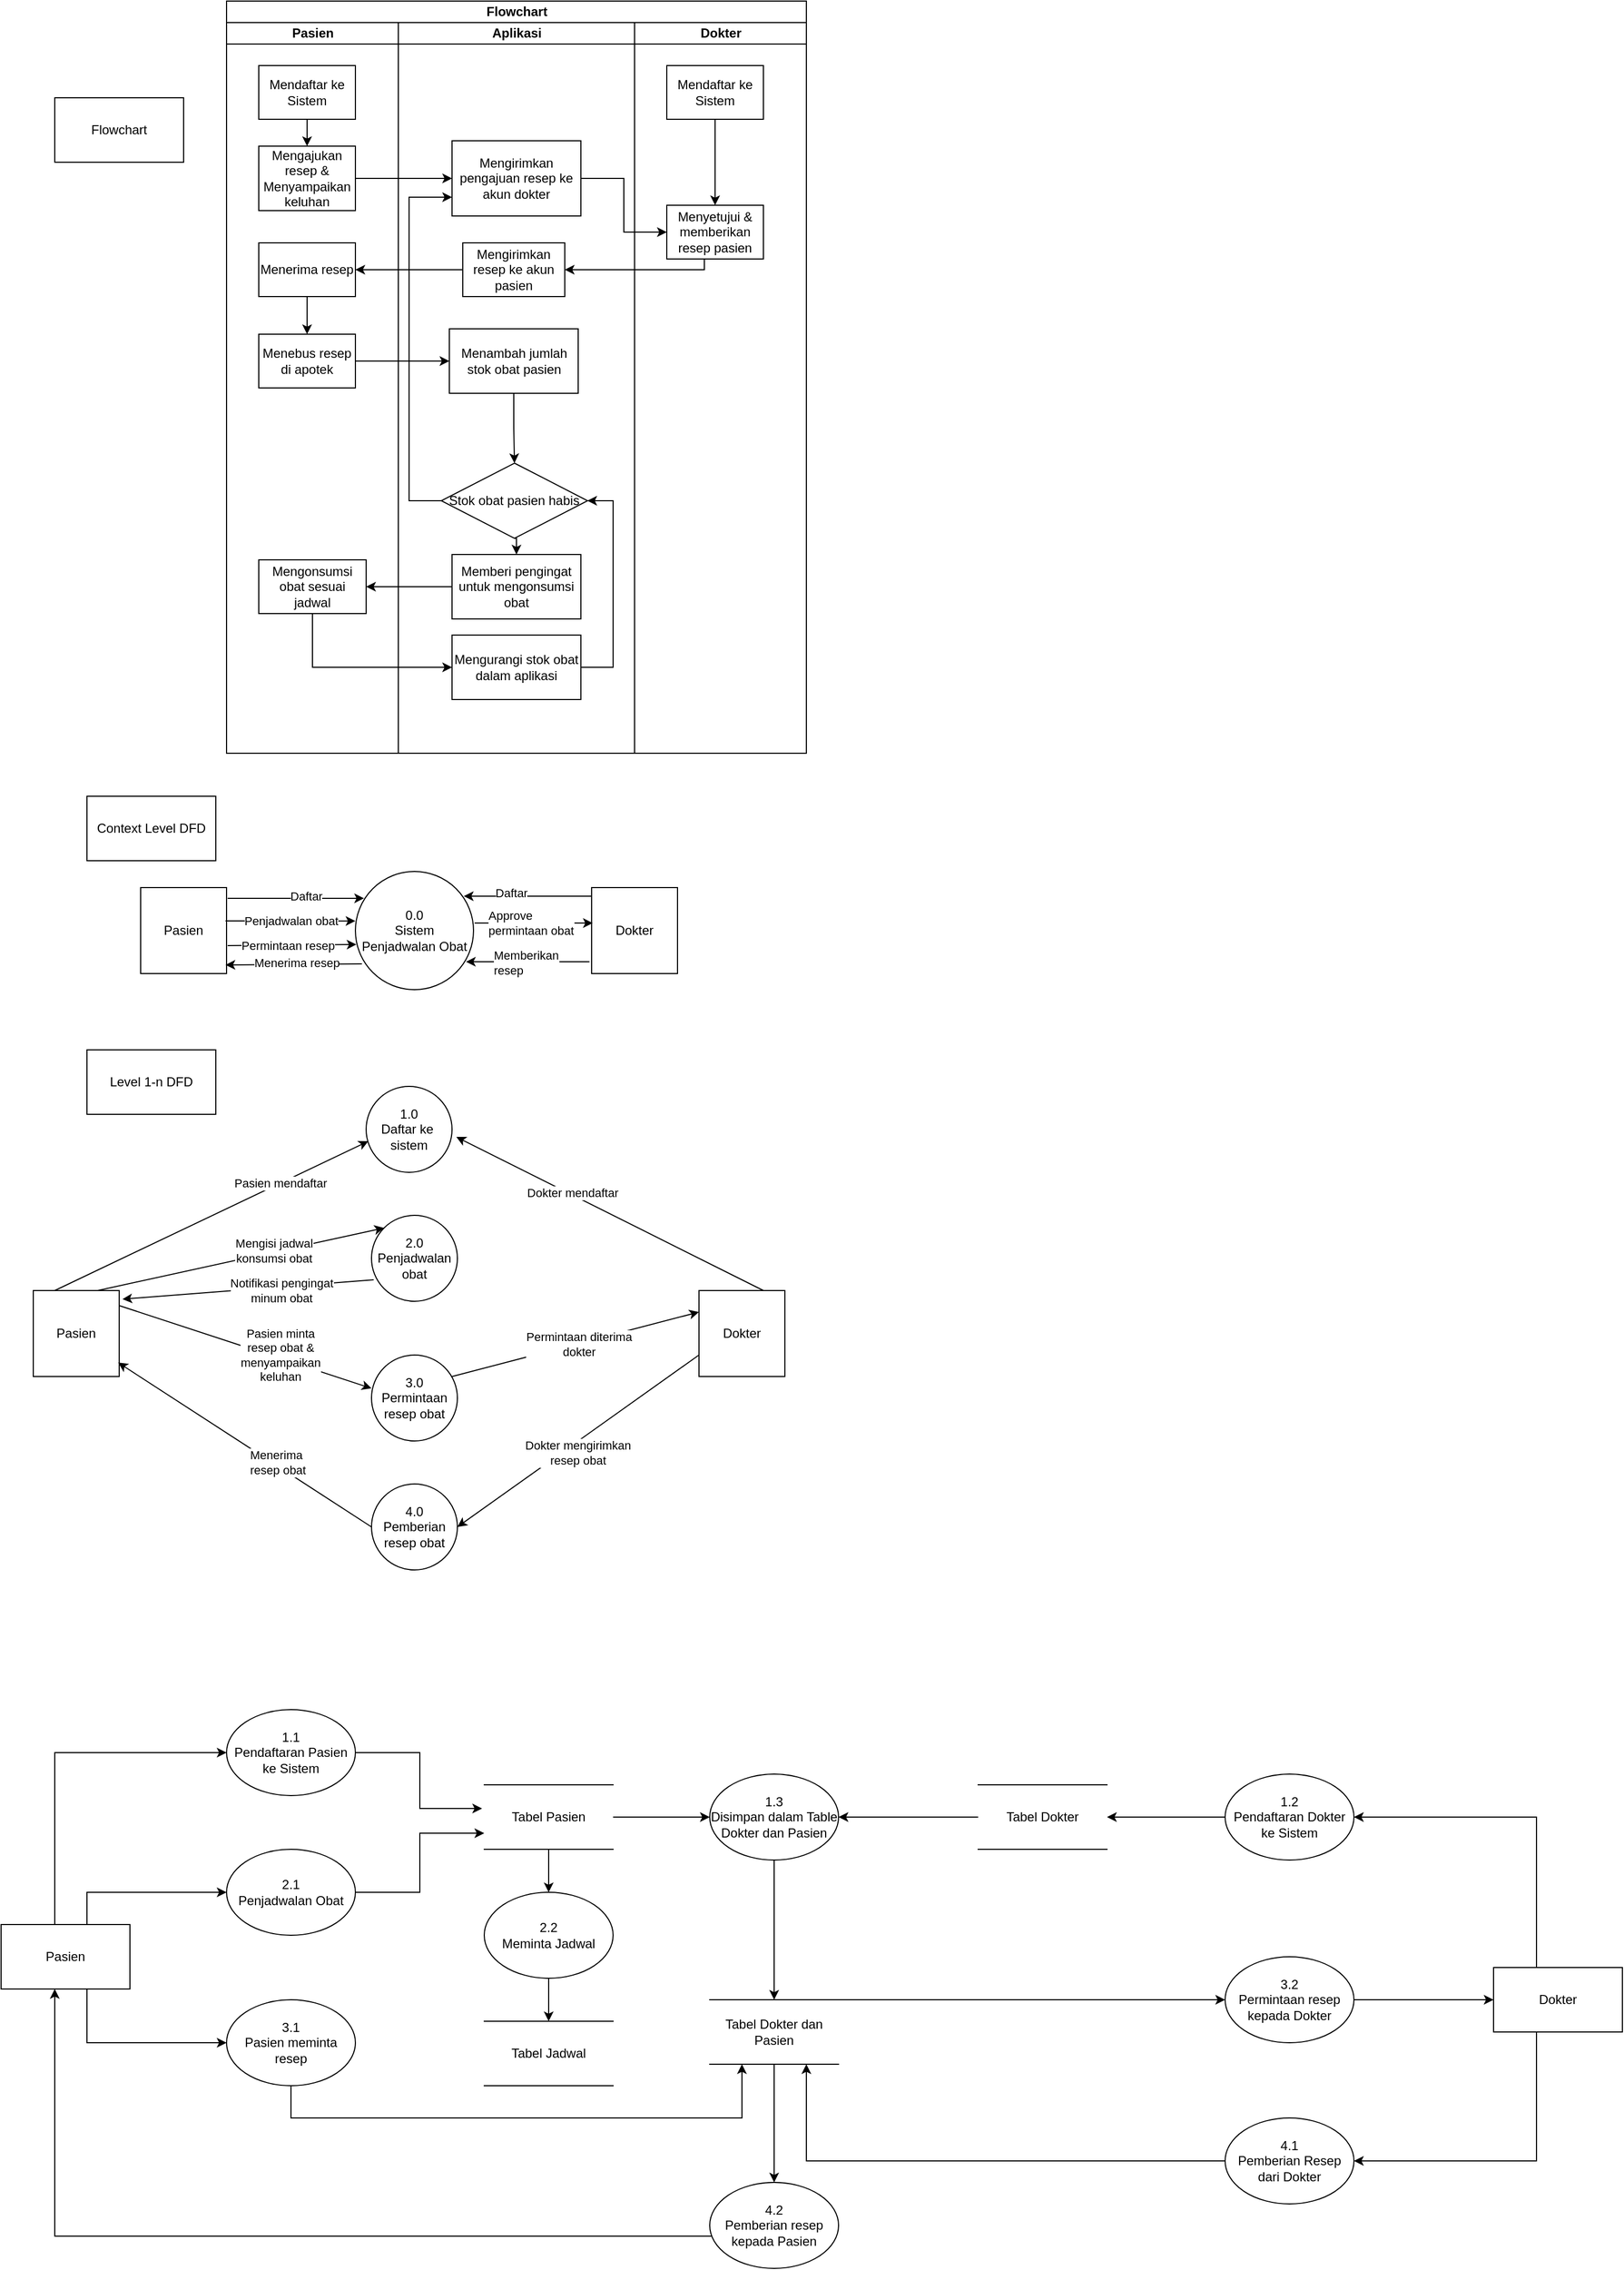 <mxfile version="13.7.9" type="github" pages="2">
  <diagram id="ip2z6bq11kLtcTajnfLq" name="Flowchart">
    <mxGraphModel dx="655" dy="2655" grid="1" gridSize="10" guides="1" tooltips="1" connect="1" arrows="1" fold="1" page="1" pageScale="1" pageWidth="850" pageHeight="1100" math="0" shadow="0">
      <root>
        <mxCell id="0" />
        <mxCell id="1" parent="0" />
        <mxCell id="MhN1jfQ0MsG5-jLUTwTR-1" value="Context Level DFD" style="rounded=0;whiteSpace=wrap;html=1;" parent="1" vertex="1">
          <mxGeometry x="180" y="-1340" width="120" height="60" as="geometry" />
        </mxCell>
        <mxCell id="w2_nGmZ7DHib1YOEaboY-1" value="0.0&lt;br&gt;Sistem Penjadwalan Obat" style="ellipse;whiteSpace=wrap;html=1;aspect=fixed;" parent="1" vertex="1">
          <mxGeometry x="430" y="-1270" width="110" height="110" as="geometry" />
        </mxCell>
        <mxCell id="w2_nGmZ7DHib1YOEaboY-2" value="Pasien" style="whiteSpace=wrap;html=1;aspect=fixed;" parent="1" vertex="1">
          <mxGeometry x="230" y="-1255" width="80" height="80" as="geometry" />
        </mxCell>
        <mxCell id="w2_nGmZ7DHib1YOEaboY-3" value="Dokter" style="whiteSpace=wrap;html=1;aspect=fixed;" parent="1" vertex="1">
          <mxGeometry x="650" y="-1255" width="80" height="80" as="geometry" />
        </mxCell>
        <mxCell id="w2_nGmZ7DHib1YOEaboY-4" value="" style="endArrow=classic;html=1;exitX=1.013;exitY=0.125;exitDx=0;exitDy=0;exitPerimeter=0;entryX=0.073;entryY=0.227;entryDx=0;entryDy=0;entryPerimeter=0;" parent="1" source="w2_nGmZ7DHib1YOEaboY-2" target="w2_nGmZ7DHib1YOEaboY-1" edge="1">
          <mxGeometry width="50" height="50" relative="1" as="geometry">
            <mxPoint x="450" y="-1110" as="sourcePoint" />
            <mxPoint x="500" y="-1160" as="targetPoint" />
          </mxGeometry>
        </mxCell>
        <mxCell id="w2_nGmZ7DHib1YOEaboY-5" value="Daftar" style="edgeLabel;html=1;align=center;verticalAlign=middle;resizable=0;points=[];" parent="w2_nGmZ7DHib1YOEaboY-4" vertex="1" connectable="0">
          <mxGeometry x="0.138" y="2" relative="1" as="geometry">
            <mxPoint as="offset" />
          </mxGeometry>
        </mxCell>
        <mxCell id="w2_nGmZ7DHib1YOEaboY-6" value="" style="endArrow=classic;html=1;exitX=0;exitY=0.1;exitDx=0;exitDy=0;entryX=0.918;entryY=0.209;entryDx=0;entryDy=0;exitPerimeter=0;entryPerimeter=0;" parent="1" source="w2_nGmZ7DHib1YOEaboY-3" target="w2_nGmZ7DHib1YOEaboY-1" edge="1">
          <mxGeometry width="50" height="50" relative="1" as="geometry">
            <mxPoint x="450" y="-1110" as="sourcePoint" />
            <mxPoint x="500" y="-1160" as="targetPoint" />
          </mxGeometry>
        </mxCell>
        <mxCell id="w2_nGmZ7DHib1YOEaboY-19" value="Daftar" style="edgeLabel;html=1;align=center;verticalAlign=middle;resizable=0;points=[];" parent="w2_nGmZ7DHib1YOEaboY-6" vertex="1" connectable="0">
          <mxGeometry x="0.268" y="-3" relative="1" as="geometry">
            <mxPoint as="offset" />
          </mxGeometry>
        </mxCell>
        <mxCell id="w2_nGmZ7DHib1YOEaboY-8" value="Penjadwalan obat" style="endArrow=classic;html=1;exitX=0.988;exitY=0.388;exitDx=0;exitDy=0;exitPerimeter=0;entryX=0;entryY=0.419;entryDx=0;entryDy=0;entryPerimeter=0;" parent="1" source="w2_nGmZ7DHib1YOEaboY-2" target="w2_nGmZ7DHib1YOEaboY-1" edge="1">
          <mxGeometry width="50" height="50" relative="1" as="geometry">
            <mxPoint x="450" y="-1110" as="sourcePoint" />
            <mxPoint x="500" y="-1160" as="targetPoint" />
          </mxGeometry>
        </mxCell>
        <mxCell id="w2_nGmZ7DHib1YOEaboY-10" value="" style="endArrow=classic;html=1;exitX=1.013;exitY=0.675;exitDx=0;exitDy=0;exitPerimeter=0;entryX=0.009;entryY=0.618;entryDx=0;entryDy=0;entryPerimeter=0;" parent="1" source="w2_nGmZ7DHib1YOEaboY-2" target="w2_nGmZ7DHib1YOEaboY-1" edge="1">
          <mxGeometry width="50" height="50" relative="1" as="geometry">
            <mxPoint x="450" y="-1120" as="sourcePoint" />
            <mxPoint x="500" y="-1170" as="targetPoint" />
          </mxGeometry>
        </mxCell>
        <mxCell id="w2_nGmZ7DHib1YOEaboY-16" value="Permintaan resep" style="edgeLabel;html=1;align=left;verticalAlign=middle;resizable=0;points=[];" parent="w2_nGmZ7DHib1YOEaboY-10" vertex="1" connectable="0">
          <mxGeometry x="-0.817" relative="1" as="geometry">
            <mxPoint as="offset" />
          </mxGeometry>
        </mxCell>
        <mxCell id="w2_nGmZ7DHib1YOEaboY-17" value="" style="endArrow=classic;html=1;exitX=0.055;exitY=0.782;exitDx=0;exitDy=0;exitPerimeter=0;entryX=0.988;entryY=0.9;entryDx=0;entryDy=0;entryPerimeter=0;" parent="1" source="w2_nGmZ7DHib1YOEaboY-1" target="w2_nGmZ7DHib1YOEaboY-2" edge="1">
          <mxGeometry width="50" height="50" relative="1" as="geometry">
            <mxPoint x="450" y="-1120" as="sourcePoint" />
            <mxPoint x="500" y="-1170" as="targetPoint" />
          </mxGeometry>
        </mxCell>
        <mxCell id="w2_nGmZ7DHib1YOEaboY-18" value="Menerima resep" style="edgeLabel;html=1;align=left;verticalAlign=middle;resizable=0;points=[];" parent="w2_nGmZ7DHib1YOEaboY-17" vertex="1" connectable="0">
          <mxGeometry x="0.607" y="-2" relative="1" as="geometry">
            <mxPoint as="offset" />
          </mxGeometry>
        </mxCell>
        <mxCell id="w2_nGmZ7DHib1YOEaboY-20" value="" style="endArrow=classic;html=1;entryX=0.013;entryY=0.413;entryDx=0;entryDy=0;entryPerimeter=0;" parent="1" target="w2_nGmZ7DHib1YOEaboY-3" edge="1">
          <mxGeometry width="50" height="50" relative="1" as="geometry">
            <mxPoint x="541" y="-1222" as="sourcePoint" />
            <mxPoint x="500" y="-1170" as="targetPoint" />
          </mxGeometry>
        </mxCell>
        <mxCell id="w2_nGmZ7DHib1YOEaboY-22" value="Approve&lt;br&gt;permintaan obat" style="edgeLabel;html=1;align=left;verticalAlign=middle;resizable=0;points=[];" parent="w2_nGmZ7DHib1YOEaboY-20" vertex="1" connectable="0">
          <mxGeometry x="-0.796" relative="1" as="geometry">
            <mxPoint as="offset" />
          </mxGeometry>
        </mxCell>
        <mxCell id="w2_nGmZ7DHib1YOEaboY-23" value="" style="endArrow=classic;html=1;exitX=-0.025;exitY=0.863;exitDx=0;exitDy=0;exitPerimeter=0;entryX=0.936;entryY=0.764;entryDx=0;entryDy=0;entryPerimeter=0;" parent="1" source="w2_nGmZ7DHib1YOEaboY-3" target="w2_nGmZ7DHib1YOEaboY-1" edge="1">
          <mxGeometry width="50" height="50" relative="1" as="geometry">
            <mxPoint x="450" y="-1120" as="sourcePoint" />
            <mxPoint x="500" y="-1170" as="targetPoint" />
          </mxGeometry>
        </mxCell>
        <mxCell id="w2_nGmZ7DHib1YOEaboY-25" value="Memberikan&lt;br&gt;resep" style="edgeLabel;html=1;align=left;verticalAlign=middle;resizable=0;points=[];" parent="w2_nGmZ7DHib1YOEaboY-23" vertex="1" connectable="0">
          <mxGeometry x="0.582" y="1" relative="1" as="geometry">
            <mxPoint as="offset" />
          </mxGeometry>
        </mxCell>
        <mxCell id="w2_nGmZ7DHib1YOEaboY-26" value="Level 1-n DFD" style="rounded=0;whiteSpace=wrap;html=1;" parent="1" vertex="1">
          <mxGeometry x="180" y="-1104" width="120" height="60" as="geometry" />
        </mxCell>
        <mxCell id="w2_nGmZ7DHib1YOEaboY-27" value="Pasien" style="whiteSpace=wrap;html=1;aspect=fixed;" parent="1" vertex="1">
          <mxGeometry x="130" y="-880" width="80" height="80" as="geometry" />
        </mxCell>
        <mxCell id="w2_nGmZ7DHib1YOEaboY-28" value="3.0&lt;br&gt;Permintaan&lt;br&gt;resep obat" style="ellipse;whiteSpace=wrap;html=1;aspect=fixed;align=center;" parent="1" vertex="1">
          <mxGeometry x="445" y="-820" width="80" height="80" as="geometry" />
        </mxCell>
        <mxCell id="w2_nGmZ7DHib1YOEaboY-29" value="Dokter" style="whiteSpace=wrap;html=1;aspect=fixed;" parent="1" vertex="1">
          <mxGeometry x="750" y="-880" width="80" height="80" as="geometry" />
        </mxCell>
        <mxCell id="w2_nGmZ7DHib1YOEaboY-30" value="" style="endArrow=classic;html=1;exitX=1;exitY=0.175;exitDx=0;exitDy=0;exitPerimeter=0;entryX=0;entryY=0.388;entryDx=0;entryDy=0;entryPerimeter=0;" parent="1" source="w2_nGmZ7DHib1YOEaboY-27" target="w2_nGmZ7DHib1YOEaboY-28" edge="1">
          <mxGeometry width="50" height="50" relative="1" as="geometry">
            <mxPoint x="450" y="-895" as="sourcePoint" />
            <mxPoint x="500" y="-945" as="targetPoint" />
          </mxGeometry>
        </mxCell>
        <mxCell id="w2_nGmZ7DHib1YOEaboY-31" value="Pasien minta&lt;br&gt;resep obat &amp;amp;&lt;br&gt;menyampaikan&lt;br&gt;keluhan" style="edgeLabel;html=1;align=center;verticalAlign=middle;resizable=0;points=[];" parent="w2_nGmZ7DHib1YOEaboY-30" vertex="1" connectable="0">
          <mxGeometry x="-0.689" y="-1" relative="1" as="geometry">
            <mxPoint x="113.89" y="33.11" as="offset" />
          </mxGeometry>
        </mxCell>
        <mxCell id="w2_nGmZ7DHib1YOEaboY-32" value="" style="endArrow=classic;html=1;exitX=0.938;exitY=0.25;exitDx=0;exitDy=0;exitPerimeter=0;entryX=0;entryY=0.25;entryDx=0;entryDy=0;" parent="1" source="w2_nGmZ7DHib1YOEaboY-28" target="w2_nGmZ7DHib1YOEaboY-29" edge="1">
          <mxGeometry width="50" height="50" relative="1" as="geometry">
            <mxPoint x="450" y="-875" as="sourcePoint" />
            <mxPoint x="500" y="-925" as="targetPoint" />
          </mxGeometry>
        </mxCell>
        <mxCell id="w2_nGmZ7DHib1YOEaboY-33" value="Permintaan diterima&lt;br&gt;dokter" style="edgeLabel;html=1;align=center;verticalAlign=middle;resizable=0;points=[];" parent="w2_nGmZ7DHib1YOEaboY-32" vertex="1" connectable="0">
          <mxGeometry x="-0.527" y="2" relative="1" as="geometry">
            <mxPoint x="63.94" y="-13.97" as="offset" />
          </mxGeometry>
        </mxCell>
        <mxCell id="w2_nGmZ7DHib1YOEaboY-34" value="4.0&lt;br&gt;Pemberian&lt;br&gt;resep obat" style="ellipse;whiteSpace=wrap;html=1;aspect=fixed;align=center;" parent="1" vertex="1">
          <mxGeometry x="445" y="-700" width="80" height="80" as="geometry" />
        </mxCell>
        <mxCell id="w2_nGmZ7DHib1YOEaboY-35" value="" style="endArrow=classic;html=1;exitX=0;exitY=0.75;exitDx=0;exitDy=0;entryX=1;entryY=0.5;entryDx=0;entryDy=0;" parent="1" source="w2_nGmZ7DHib1YOEaboY-29" target="w2_nGmZ7DHib1YOEaboY-34" edge="1">
          <mxGeometry width="50" height="50" relative="1" as="geometry">
            <mxPoint x="450" y="-775" as="sourcePoint" />
            <mxPoint x="500" y="-825" as="targetPoint" />
          </mxGeometry>
        </mxCell>
        <mxCell id="w2_nGmZ7DHib1YOEaboY-36" value="Dokter mengirimkan&lt;br&gt;resep obat" style="edgeLabel;html=1;align=center;verticalAlign=middle;resizable=0;points=[];" parent="w2_nGmZ7DHib1YOEaboY-35" vertex="1" connectable="0">
          <mxGeometry x="0.487" y="2" relative="1" as="geometry">
            <mxPoint x="53.41" y="-30.43" as="offset" />
          </mxGeometry>
        </mxCell>
        <mxCell id="w2_nGmZ7DHib1YOEaboY-37" value="" style="endArrow=classic;html=1;exitX=0;exitY=0.5;exitDx=0;exitDy=0;entryX=0.988;entryY=0.838;entryDx=0;entryDy=0;entryPerimeter=0;" parent="1" source="w2_nGmZ7DHib1YOEaboY-34" target="w2_nGmZ7DHib1YOEaboY-27" edge="1">
          <mxGeometry width="50" height="50" relative="1" as="geometry">
            <mxPoint x="450" y="-775" as="sourcePoint" />
            <mxPoint x="500" y="-825" as="targetPoint" />
          </mxGeometry>
        </mxCell>
        <mxCell id="w2_nGmZ7DHib1YOEaboY-38" value="Menerima&amp;nbsp;&lt;br&gt;resep obat" style="edgeLabel;html=1;align=left;verticalAlign=middle;resizable=0;points=[];" parent="w2_nGmZ7DHib1YOEaboY-37" vertex="1" connectable="0">
          <mxGeometry x="0.533" y="1" relative="1" as="geometry">
            <mxPoint x="66.65" y="56.56" as="offset" />
          </mxGeometry>
        </mxCell>
        <mxCell id="w2_nGmZ7DHib1YOEaboY-39" value="1.0&lt;br&gt;Daftar ke&amp;nbsp;&lt;br&gt;sistem" style="ellipse;whiteSpace=wrap;html=1;aspect=fixed;align=center;" parent="1" vertex="1">
          <mxGeometry x="440" y="-1070" width="80" height="80" as="geometry" />
        </mxCell>
        <mxCell id="w2_nGmZ7DHib1YOEaboY-40" value="" style="endArrow=classic;html=1;exitX=0.25;exitY=0;exitDx=0;exitDy=0;entryX=0.025;entryY=0.638;entryDx=0;entryDy=0;entryPerimeter=0;" parent="1" source="w2_nGmZ7DHib1YOEaboY-27" target="w2_nGmZ7DHib1YOEaboY-39" edge="1">
          <mxGeometry width="50" height="50" relative="1" as="geometry">
            <mxPoint x="450" y="-810" as="sourcePoint" />
            <mxPoint x="500" y="-860" as="targetPoint" />
          </mxGeometry>
        </mxCell>
        <mxCell id="w2_nGmZ7DHib1YOEaboY-42" value="Pasien mendaftar" style="edgeLabel;html=1;align=center;verticalAlign=middle;resizable=0;points=[];" parent="w2_nGmZ7DHib1YOEaboY-40" vertex="1" connectable="0">
          <mxGeometry x="0.23" y="2" relative="1" as="geometry">
            <mxPoint x="31.02" y="-12.61" as="offset" />
          </mxGeometry>
        </mxCell>
        <mxCell id="w2_nGmZ7DHib1YOEaboY-41" value="" style="endArrow=classic;html=1;exitX=0.75;exitY=0;exitDx=0;exitDy=0;entryX=1.05;entryY=0.588;entryDx=0;entryDy=0;entryPerimeter=0;" parent="1" source="w2_nGmZ7DHib1YOEaboY-29" target="w2_nGmZ7DHib1YOEaboY-39" edge="1">
          <mxGeometry width="50" height="50" relative="1" as="geometry">
            <mxPoint x="450" y="-820" as="sourcePoint" />
            <mxPoint x="500" y="-870" as="targetPoint" />
          </mxGeometry>
        </mxCell>
        <mxCell id="w2_nGmZ7DHib1YOEaboY-43" value="Dokter mendaftar" style="edgeLabel;html=1;align=center;verticalAlign=middle;resizable=0;points=[];" parent="w2_nGmZ7DHib1YOEaboY-41" vertex="1" connectable="0">
          <mxGeometry x="0.254" y="-2" relative="1" as="geometry">
            <mxPoint as="offset" />
          </mxGeometry>
        </mxCell>
        <mxCell id="w2_nGmZ7DHib1YOEaboY-44" value="2.0&lt;br&gt;Penjadwalan&lt;br&gt;obat" style="ellipse;whiteSpace=wrap;html=1;aspect=fixed;align=center;" parent="1" vertex="1">
          <mxGeometry x="445" y="-950" width="80" height="80" as="geometry" />
        </mxCell>
        <mxCell id="w2_nGmZ7DHib1YOEaboY-45" value="" style="endArrow=classic;html=1;exitX=0.75;exitY=0;exitDx=0;exitDy=0;entryX=0;entryY=0;entryDx=0;entryDy=0;" parent="1" source="w2_nGmZ7DHib1YOEaboY-27" target="w2_nGmZ7DHib1YOEaboY-44" edge="1">
          <mxGeometry width="50" height="50" relative="1" as="geometry">
            <mxPoint x="450" y="-820" as="sourcePoint" />
            <mxPoint x="500" y="-870" as="targetPoint" />
          </mxGeometry>
        </mxCell>
        <mxCell id="w2_nGmZ7DHib1YOEaboY-48" value="Mengisi jadwal&lt;br&gt;konsumsi obat" style="edgeLabel;html=1;align=center;verticalAlign=middle;resizable=0;points=[];" parent="w2_nGmZ7DHib1YOEaboY-45" vertex="1" connectable="0">
          <mxGeometry x="0.232" y="1" relative="1" as="geometry">
            <mxPoint as="offset" />
          </mxGeometry>
        </mxCell>
        <mxCell id="w2_nGmZ7DHib1YOEaboY-47" value="" style="endArrow=classic;html=1;exitX=0.025;exitY=0.75;exitDx=0;exitDy=0;exitPerimeter=0;entryX=1.038;entryY=0.1;entryDx=0;entryDy=0;entryPerimeter=0;" parent="1" source="w2_nGmZ7DHib1YOEaboY-44" target="w2_nGmZ7DHib1YOEaboY-27" edge="1">
          <mxGeometry width="50" height="50" relative="1" as="geometry">
            <mxPoint x="450" y="-830" as="sourcePoint" />
            <mxPoint x="500" y="-880" as="targetPoint" />
          </mxGeometry>
        </mxCell>
        <mxCell id="w2_nGmZ7DHib1YOEaboY-49" value="Notifikasi pengingat&lt;br&gt;minum obat" style="edgeLabel;html=1;align=center;verticalAlign=middle;resizable=0;points=[];" parent="w2_nGmZ7DHib1YOEaboY-47" vertex="1" connectable="0">
          <mxGeometry x="0.155" y="1" relative="1" as="geometry">
            <mxPoint x="48.36" y="-1.42" as="offset" />
          </mxGeometry>
        </mxCell>
        <mxCell id="7QNK8vU50Cwunx8KSijA-1" value="Flowchart" style="rounded=0;whiteSpace=wrap;html=1;" parent="1" vertex="1">
          <mxGeometry x="150" y="-1990" width="120" height="60" as="geometry" />
        </mxCell>
        <mxCell id="NxU2S_tcDS1lnE2Wx7le-25" value="" style="edgeStyle=orthogonalEdgeStyle;rounded=0;orthogonalLoop=1;jettySize=auto;html=1;" parent="1" source="NxU2S_tcDS1lnE2Wx7le-23" target="NxU2S_tcDS1lnE2Wx7le-24" edge="1">
          <mxGeometry relative="1" as="geometry">
            <Array as="points">
              <mxPoint x="150" y="-450" />
            </Array>
          </mxGeometry>
        </mxCell>
        <mxCell id="NxU2S_tcDS1lnE2Wx7le-31" value="" style="edgeStyle=orthogonalEdgeStyle;rounded=0;orthogonalLoop=1;jettySize=auto;html=1;" parent="1" source="NxU2S_tcDS1lnE2Wx7le-23" target="NxU2S_tcDS1lnE2Wx7le-30" edge="1">
          <mxGeometry relative="1" as="geometry">
            <Array as="points">
              <mxPoint x="180" y="-320" />
            </Array>
          </mxGeometry>
        </mxCell>
        <mxCell id="NxU2S_tcDS1lnE2Wx7le-58" value="" style="edgeStyle=orthogonalEdgeStyle;rounded=0;orthogonalLoop=1;jettySize=auto;html=1;" parent="1" source="NxU2S_tcDS1lnE2Wx7le-23" target="NxU2S_tcDS1lnE2Wx7le-57" edge="1">
          <mxGeometry relative="1" as="geometry">
            <Array as="points">
              <mxPoint x="180" y="-180" />
            </Array>
          </mxGeometry>
        </mxCell>
        <mxCell id="NxU2S_tcDS1lnE2Wx7le-23" value="Pasien" style="whiteSpace=wrap;html=1;" parent="1" vertex="1">
          <mxGeometry x="100" y="-290" width="120" height="60" as="geometry" />
        </mxCell>
        <mxCell id="NxU2S_tcDS1lnE2Wx7le-29" value="" style="edgeStyle=orthogonalEdgeStyle;rounded=0;orthogonalLoop=1;jettySize=auto;html=1;entryX=-0.017;entryY=0.367;entryDx=0;entryDy=0;entryPerimeter=0;" parent="1" source="NxU2S_tcDS1lnE2Wx7le-24" target="NxU2S_tcDS1lnE2Wx7le-28" edge="1">
          <mxGeometry relative="1" as="geometry">
            <mxPoint x="490" y="-390" as="targetPoint" />
          </mxGeometry>
        </mxCell>
        <mxCell id="NxU2S_tcDS1lnE2Wx7le-24" value="1.1&lt;br&gt;Pendaftaran Pasien ke Sistem" style="ellipse;whiteSpace=wrap;html=1;" parent="1" vertex="1">
          <mxGeometry x="310" y="-490" width="120" height="80" as="geometry" />
        </mxCell>
        <mxCell id="NxU2S_tcDS1lnE2Wx7le-35" value="" style="edgeStyle=orthogonalEdgeStyle;rounded=0;orthogonalLoop=1;jettySize=auto;html=1;" parent="1" source="NxU2S_tcDS1lnE2Wx7le-28" target="NxU2S_tcDS1lnE2Wx7le-34" edge="1">
          <mxGeometry relative="1" as="geometry">
            <Array as="points">
              <mxPoint x="610" y="-340" />
              <mxPoint x="610" y="-340" />
            </Array>
          </mxGeometry>
        </mxCell>
        <mxCell id="NxU2S_tcDS1lnE2Wx7le-73" value="" style="edgeStyle=orthogonalEdgeStyle;rounded=0;orthogonalLoop=1;jettySize=auto;html=1;" parent="1" source="NxU2S_tcDS1lnE2Wx7le-28" target="NxU2S_tcDS1lnE2Wx7le-72" edge="1">
          <mxGeometry relative="1" as="geometry" />
        </mxCell>
        <mxCell id="NxU2S_tcDS1lnE2Wx7le-28" value="Tabel Pasien" style="shape=partialRectangle;whiteSpace=wrap;html=1;left=0;right=0;fillColor=none;" parent="1" vertex="1">
          <mxGeometry x="550" y="-420" width="120" height="60" as="geometry" />
        </mxCell>
        <mxCell id="NxU2S_tcDS1lnE2Wx7le-33" value="" style="edgeStyle=orthogonalEdgeStyle;rounded=0;orthogonalLoop=1;jettySize=auto;html=1;entryX=0;entryY=0.75;entryDx=0;entryDy=0;" parent="1" source="NxU2S_tcDS1lnE2Wx7le-30" target="NxU2S_tcDS1lnE2Wx7le-28" edge="1">
          <mxGeometry relative="1" as="geometry">
            <mxPoint x="540" y="-320" as="targetPoint" />
          </mxGeometry>
        </mxCell>
        <mxCell id="NxU2S_tcDS1lnE2Wx7le-30" value="2.1&lt;br&gt;Penjadwalan Obat" style="ellipse;whiteSpace=wrap;html=1;" parent="1" vertex="1">
          <mxGeometry x="310" y="-360" width="120" height="80" as="geometry" />
        </mxCell>
        <mxCell id="NxU2S_tcDS1lnE2Wx7le-37" value="" style="edgeStyle=orthogonalEdgeStyle;rounded=0;orthogonalLoop=1;jettySize=auto;html=1;" parent="1" source="NxU2S_tcDS1lnE2Wx7le-34" target="NxU2S_tcDS1lnE2Wx7le-36" edge="1">
          <mxGeometry relative="1" as="geometry" />
        </mxCell>
        <mxCell id="NxU2S_tcDS1lnE2Wx7le-34" value="2.2&lt;br&gt;Meminta Jadwal" style="ellipse;whiteSpace=wrap;html=1;fillColor=none;" parent="1" vertex="1">
          <mxGeometry x="550" y="-320" width="120" height="80" as="geometry" />
        </mxCell>
        <mxCell id="NxU2S_tcDS1lnE2Wx7le-36" value="Tabel Jadwal" style="shape=partialRectangle;whiteSpace=wrap;html=1;left=0;right=0;fillColor=none;" parent="1" vertex="1">
          <mxGeometry x="550" y="-200" width="120" height="60" as="geometry" />
        </mxCell>
        <mxCell id="NxU2S_tcDS1lnE2Wx7le-41" value="" style="edgeStyle=orthogonalEdgeStyle;rounded=0;orthogonalLoop=1;jettySize=auto;html=1;" parent="1" source="NxU2S_tcDS1lnE2Wx7le-38" edge="1">
          <mxGeometry relative="1" as="geometry">
            <mxPoint x="150" y="-230" as="targetPoint" />
            <Array as="points">
              <mxPoint x="150" />
              <mxPoint x="150" y="-230" />
            </Array>
          </mxGeometry>
        </mxCell>
        <mxCell id="NxU2S_tcDS1lnE2Wx7le-38" value="4.2&lt;br&gt;Pemberian resep kepada Pasien" style="ellipse;whiteSpace=wrap;html=1;" parent="1" vertex="1">
          <mxGeometry x="760" y="-50" width="120" height="80" as="geometry" />
        </mxCell>
        <mxCell id="NxU2S_tcDS1lnE2Wx7le-47" value="" style="edgeStyle=orthogonalEdgeStyle;rounded=0;orthogonalLoop=1;jettySize=auto;html=1;" parent="1" source="NxU2S_tcDS1lnE2Wx7le-44" target="NxU2S_tcDS1lnE2Wx7le-46" edge="1">
          <mxGeometry relative="1" as="geometry">
            <Array as="points">
              <mxPoint x="1530" y="-390" />
            </Array>
          </mxGeometry>
        </mxCell>
        <mxCell id="NxU2S_tcDS1lnE2Wx7le-68" value="" style="edgeStyle=orthogonalEdgeStyle;rounded=0;orthogonalLoop=1;jettySize=auto;html=1;" parent="1" source="NxU2S_tcDS1lnE2Wx7le-44" target="NxU2S_tcDS1lnE2Wx7le-67" edge="1">
          <mxGeometry relative="1" as="geometry">
            <Array as="points">
              <mxPoint x="1530" y="-70" />
            </Array>
          </mxGeometry>
        </mxCell>
        <mxCell id="NxU2S_tcDS1lnE2Wx7le-44" value="Dokter" style="whiteSpace=wrap;html=1;fillColor=none;" parent="1" vertex="1">
          <mxGeometry x="1490" y="-250" width="120" height="60" as="geometry" />
        </mxCell>
        <mxCell id="NxU2S_tcDS1lnE2Wx7le-49" value="" style="edgeStyle=orthogonalEdgeStyle;rounded=0;orthogonalLoop=1;jettySize=auto;html=1;entryX=1;entryY=0.5;entryDx=0;entryDy=0;" parent="1" source="NxU2S_tcDS1lnE2Wx7le-46" target="NxU2S_tcDS1lnE2Wx7le-53" edge="1">
          <mxGeometry relative="1" as="geometry">
            <Array as="points">
              <mxPoint x="1240" y="-390" />
            </Array>
          </mxGeometry>
        </mxCell>
        <mxCell id="NxU2S_tcDS1lnE2Wx7le-46" value="1.2&lt;br&gt;Pendaftaran Dokter ke Sistem" style="ellipse;whiteSpace=wrap;html=1;fillColor=none;" parent="1" vertex="1">
          <mxGeometry x="1240" y="-430" width="120" height="80" as="geometry" />
        </mxCell>
        <mxCell id="NxU2S_tcDS1lnE2Wx7le-83" value="" style="edgeStyle=orthogonalEdgeStyle;rounded=0;orthogonalLoop=1;jettySize=auto;html=1;entryX=0.5;entryY=0;entryDx=0;entryDy=0;" parent="1" source="NxU2S_tcDS1lnE2Wx7le-48" target="NxU2S_tcDS1lnE2Wx7le-38" edge="1">
          <mxGeometry relative="1" as="geometry">
            <mxPoint x="820" y="-100" as="targetPoint" />
          </mxGeometry>
        </mxCell>
        <mxCell id="NxU2S_tcDS1lnE2Wx7le-85" value="" style="edgeStyle=orthogonalEdgeStyle;rounded=0;orthogonalLoop=1;jettySize=auto;html=1;" parent="1" source="NxU2S_tcDS1lnE2Wx7le-48" target="NxU2S_tcDS1lnE2Wx7le-84" edge="1">
          <mxGeometry relative="1" as="geometry">
            <Array as="points">
              <mxPoint x="1220" y="-220" />
              <mxPoint x="1220" y="-220" />
            </Array>
          </mxGeometry>
        </mxCell>
        <mxCell id="NxU2S_tcDS1lnE2Wx7le-48" value="Tabel Dokter dan Pasien" style="shape=partialRectangle;whiteSpace=wrap;html=1;left=0;right=0;fillColor=none;" parent="1" vertex="1">
          <mxGeometry x="760" y="-220" width="120" height="60" as="geometry" />
        </mxCell>
        <mxCell id="NxU2S_tcDS1lnE2Wx7le-78" value="" style="edgeStyle=orthogonalEdgeStyle;rounded=0;orthogonalLoop=1;jettySize=auto;html=1;" parent="1" source="NxU2S_tcDS1lnE2Wx7le-53" target="NxU2S_tcDS1lnE2Wx7le-72" edge="1">
          <mxGeometry relative="1" as="geometry" />
        </mxCell>
        <mxCell id="NxU2S_tcDS1lnE2Wx7le-53" value="Tabel Dokter" style="shape=partialRectangle;whiteSpace=wrap;html=1;left=0;right=0;fillColor=none;" parent="1" vertex="1">
          <mxGeometry x="1010" y="-420" width="120" height="60" as="geometry" />
        </mxCell>
        <mxCell id="NxU2S_tcDS1lnE2Wx7le-81" value="" style="edgeStyle=orthogonalEdgeStyle;rounded=0;orthogonalLoop=1;jettySize=auto;html=1;" parent="1" source="NxU2S_tcDS1lnE2Wx7le-57" target="NxU2S_tcDS1lnE2Wx7le-48" edge="1">
          <mxGeometry relative="1" as="geometry">
            <Array as="points">
              <mxPoint x="370" y="-110" />
              <mxPoint x="790" y="-110" />
            </Array>
          </mxGeometry>
        </mxCell>
        <mxCell id="NxU2S_tcDS1lnE2Wx7le-57" value="3.1&lt;br&gt;Pasien meminta resep" style="ellipse;whiteSpace=wrap;html=1;" parent="1" vertex="1">
          <mxGeometry x="310" y="-220" width="120" height="80" as="geometry" />
        </mxCell>
        <mxCell id="NxU2S_tcDS1lnE2Wx7le-79" value="" style="edgeStyle=orthogonalEdgeStyle;rounded=0;orthogonalLoop=1;jettySize=auto;html=1;" parent="1" source="NxU2S_tcDS1lnE2Wx7le-67" target="NxU2S_tcDS1lnE2Wx7le-48" edge="1">
          <mxGeometry relative="1" as="geometry">
            <Array as="points">
              <mxPoint x="850" y="-70" />
            </Array>
          </mxGeometry>
        </mxCell>
        <mxCell id="NxU2S_tcDS1lnE2Wx7le-67" value="4.1&lt;br&gt;Pemberian Resep dari Dokter" style="ellipse;whiteSpace=wrap;html=1;fillColor=none;" parent="1" vertex="1">
          <mxGeometry x="1240" y="-110" width="120" height="80" as="geometry" />
        </mxCell>
        <mxCell id="NxU2S_tcDS1lnE2Wx7le-74" value="" style="edgeStyle=orthogonalEdgeStyle;rounded=0;orthogonalLoop=1;jettySize=auto;html=1;entryX=0.5;entryY=0;entryDx=0;entryDy=0;" parent="1" source="NxU2S_tcDS1lnE2Wx7le-72" target="NxU2S_tcDS1lnE2Wx7le-48" edge="1">
          <mxGeometry relative="1" as="geometry">
            <mxPoint x="820" y="-150" as="targetPoint" />
          </mxGeometry>
        </mxCell>
        <mxCell id="NxU2S_tcDS1lnE2Wx7le-72" value="1.3&lt;br&gt;Disimpan dalam Table Dokter dan Pasien" style="ellipse;whiteSpace=wrap;html=1;fillColor=none;" parent="1" vertex="1">
          <mxGeometry x="760" y="-430" width="120" height="80" as="geometry" />
        </mxCell>
        <mxCell id="NxU2S_tcDS1lnE2Wx7le-88" value="" style="edgeStyle=orthogonalEdgeStyle;rounded=0;orthogonalLoop=1;jettySize=auto;html=1;" parent="1" source="NxU2S_tcDS1lnE2Wx7le-84" target="NxU2S_tcDS1lnE2Wx7le-44" edge="1">
          <mxGeometry relative="1" as="geometry" />
        </mxCell>
        <mxCell id="NxU2S_tcDS1lnE2Wx7le-84" value="3.2&lt;br&gt;Permintaan resep kepada Dokter" style="ellipse;whiteSpace=wrap;html=1;fillColor=none;" parent="1" vertex="1">
          <mxGeometry x="1240" y="-260" width="120" height="80" as="geometry" />
        </mxCell>
        <mxCell id="KhloErafn9uWpo-9LLrP-1" value="Flowchart" style="swimlane;html=1;childLayout=stackLayout;resizeParent=1;resizeParentMax=0;startSize=20;" parent="1" vertex="1">
          <mxGeometry x="310" y="-2080" width="540" height="700" as="geometry">
            <mxRectangle x="240" y="-1120" width="90" height="20" as="alternateBounds" />
          </mxGeometry>
        </mxCell>
        <mxCell id="KhloErafn9uWpo-9LLrP-2" value="Pasien" style="swimlane;html=1;startSize=20;" parent="KhloErafn9uWpo-9LLrP-1" vertex="1">
          <mxGeometry y="20" width="160" height="680" as="geometry">
            <mxRectangle y="20" width="30" height="590" as="alternateBounds" />
          </mxGeometry>
        </mxCell>
        <mxCell id="KhloErafn9uWpo-9LLrP-20" style="edgeStyle=orthogonalEdgeStyle;rounded=0;orthogonalLoop=1;jettySize=auto;html=1;entryX=0.5;entryY=0;entryDx=0;entryDy=0;" parent="KhloErafn9uWpo-9LLrP-2" source="KhloErafn9uWpo-9LLrP-5" target="KhloErafn9uWpo-9LLrP-8" edge="1">
          <mxGeometry relative="1" as="geometry" />
        </mxCell>
        <mxCell id="KhloErafn9uWpo-9LLrP-8" value="Mengajukan resep &amp;amp; Menyampaikan keluhan" style="rounded=0;whiteSpace=wrap;html=1;" parent="KhloErafn9uWpo-9LLrP-2" vertex="1">
          <mxGeometry x="30" y="115" width="90" height="60" as="geometry" />
        </mxCell>
        <mxCell id="KhloErafn9uWpo-9LLrP-5" value="Mendaftar ke Sistem" style="rounded=0;whiteSpace=wrap;html=1;" parent="KhloErafn9uWpo-9LLrP-2" vertex="1">
          <mxGeometry x="30" y="40" width="90" height="50" as="geometry" />
        </mxCell>
        <mxCell id="KhloErafn9uWpo-9LLrP-48" style="edgeStyle=orthogonalEdgeStyle;rounded=0;orthogonalLoop=1;jettySize=auto;html=1;exitX=0.5;exitY=1;exitDx=0;exitDy=0;entryX=0.5;entryY=0;entryDx=0;entryDy=0;" parent="KhloErafn9uWpo-9LLrP-2" source="KhloErafn9uWpo-9LLrP-17" target="KhloErafn9uWpo-9LLrP-23" edge="1">
          <mxGeometry relative="1" as="geometry" />
        </mxCell>
        <mxCell id="KhloErafn9uWpo-9LLrP-17" value="Menerima resep" style="rounded=0;whiteSpace=wrap;html=1;" parent="KhloErafn9uWpo-9LLrP-2" vertex="1">
          <mxGeometry x="30" y="205" width="90" height="50" as="geometry" />
        </mxCell>
        <mxCell id="KhloErafn9uWpo-9LLrP-23" value="Menebus resep di apotek" style="rounded=0;whiteSpace=wrap;html=1;" parent="KhloErafn9uWpo-9LLrP-2" vertex="1">
          <mxGeometry x="30" y="290" width="90" height="50" as="geometry" />
        </mxCell>
        <mxCell id="qfS0mpa6ImSl6odylkTh-2" value="Mengonsumsi obat sesuai jadwal" style="rounded=0;whiteSpace=wrap;html=1;" parent="KhloErafn9uWpo-9LLrP-2" vertex="1">
          <mxGeometry x="30" y="500" width="100" height="50" as="geometry" />
        </mxCell>
        <mxCell id="KhloErafn9uWpo-9LLrP-31" value="Aplikasi" style="swimlane;html=1;startSize=20;" parent="KhloErafn9uWpo-9LLrP-1" vertex="1">
          <mxGeometry x="160" y="20" width="220" height="680" as="geometry">
            <mxRectangle x="120" y="20" width="30" height="460" as="alternateBounds" />
          </mxGeometry>
        </mxCell>
        <mxCell id="qfS0mpa6ImSl6odylkTh-1" style="edgeStyle=orthogonalEdgeStyle;rounded=0;orthogonalLoop=1;jettySize=auto;html=1;exitX=0.5;exitY=1;exitDx=0;exitDy=0;entryX=0.5;entryY=0;entryDx=0;entryDy=0;" parent="KhloErafn9uWpo-9LLrP-31" source="KhloErafn9uWpo-9LLrP-42" target="KhloErafn9uWpo-9LLrP-50" edge="1">
          <mxGeometry relative="1" as="geometry" />
        </mxCell>
        <mxCell id="KhloErafn9uWpo-9LLrP-42" value="Menambah jumlah stok obat pasien" style="rounded=0;whiteSpace=wrap;html=1;" parent="KhloErafn9uWpo-9LLrP-31" vertex="1">
          <mxGeometry x="47.5" y="285" width="120" height="60" as="geometry" />
        </mxCell>
        <mxCell id="KhloErafn9uWpo-9LLrP-43" value="Mengirimkan pengajuan resep ke akun dokter" style="rounded=0;whiteSpace=wrap;html=1;" parent="KhloErafn9uWpo-9LLrP-31" vertex="1">
          <mxGeometry x="50" y="110" width="120" height="70" as="geometry" />
        </mxCell>
        <mxCell id="KhloErafn9uWpo-9LLrP-15" value="Mengirimkan resep ke akun pasien" style="rounded=0;whiteSpace=wrap;html=1;" parent="KhloErafn9uWpo-9LLrP-31" vertex="1">
          <mxGeometry x="60" y="205" width="95" height="50" as="geometry" />
        </mxCell>
        <mxCell id="KhloErafn9uWpo-9LLrP-51" style="edgeStyle=orthogonalEdgeStyle;rounded=0;orthogonalLoop=1;jettySize=auto;html=1;exitX=0;exitY=0.5;exitDx=0;exitDy=0;entryX=0;entryY=0.75;entryDx=0;entryDy=0;" parent="KhloErafn9uWpo-9LLrP-31" source="KhloErafn9uWpo-9LLrP-50" target="KhloErafn9uWpo-9LLrP-43" edge="1">
          <mxGeometry relative="1" as="geometry">
            <Array as="points">
              <mxPoint x="10" y="445" />
              <mxPoint x="10" y="163" />
            </Array>
          </mxGeometry>
        </mxCell>
        <mxCell id="qfS0mpa6ImSl6odylkTh-4" style="edgeStyle=orthogonalEdgeStyle;rounded=0;orthogonalLoop=1;jettySize=auto;html=1;exitX=0.5;exitY=1;exitDx=0;exitDy=0;entryX=0.5;entryY=0;entryDx=0;entryDy=0;" parent="KhloErafn9uWpo-9LLrP-31" source="KhloErafn9uWpo-9LLrP-50" target="qfS0mpa6ImSl6odylkTh-3" edge="1">
          <mxGeometry relative="1" as="geometry" />
        </mxCell>
        <mxCell id="KhloErafn9uWpo-9LLrP-50" value="Stok obat pasien habis" style="rhombus;whiteSpace=wrap;html=1;" parent="KhloErafn9uWpo-9LLrP-31" vertex="1">
          <mxGeometry x="40" y="410" width="136.25" height="70" as="geometry" />
        </mxCell>
        <mxCell id="qfS0mpa6ImSl6odylkTh-7" value="Mengurangi stok obat dalam aplikasi" style="rounded=0;whiteSpace=wrap;html=1;" parent="KhloErafn9uWpo-9LLrP-31" vertex="1">
          <mxGeometry x="50" y="570" width="120" height="60" as="geometry" />
        </mxCell>
        <mxCell id="qfS0mpa6ImSl6odylkTh-9" style="edgeStyle=orthogonalEdgeStyle;rounded=0;orthogonalLoop=1;jettySize=auto;html=1;exitX=1;exitY=0.5;exitDx=0;exitDy=0;" parent="KhloErafn9uWpo-9LLrP-31" source="qfS0mpa6ImSl6odylkTh-7" edge="1">
          <mxGeometry relative="1" as="geometry">
            <mxPoint x="176" y="445" as="targetPoint" />
            <Array as="points">
              <mxPoint x="200" y="600" />
              <mxPoint x="200" y="445" />
            </Array>
          </mxGeometry>
        </mxCell>
        <mxCell id="qfS0mpa6ImSl6odylkTh-3" value="Memberi pengingat untuk mengonsumsi obat" style="rounded=0;whiteSpace=wrap;html=1;" parent="KhloErafn9uWpo-9LLrP-31" vertex="1">
          <mxGeometry x="50" y="495" width="120" height="60" as="geometry" />
        </mxCell>
        <mxCell id="KhloErafn9uWpo-9LLrP-3" value="Dokter" style="swimlane;html=1;startSize=20;" parent="KhloErafn9uWpo-9LLrP-1" vertex="1">
          <mxGeometry x="380" y="20" width="160" height="680" as="geometry">
            <mxRectangle x="120" y="20" width="30" height="460" as="alternateBounds" />
          </mxGeometry>
        </mxCell>
        <mxCell id="KhloErafn9uWpo-9LLrP-21" style="edgeStyle=orthogonalEdgeStyle;rounded=0;orthogonalLoop=1;jettySize=auto;html=1;exitX=0.5;exitY=1;exitDx=0;exitDy=0;entryX=0.5;entryY=0;entryDx=0;entryDy=0;" parent="KhloErafn9uWpo-9LLrP-3" source="KhloErafn9uWpo-9LLrP-6" target="KhloErafn9uWpo-9LLrP-13" edge="1">
          <mxGeometry relative="1" as="geometry" />
        </mxCell>
        <mxCell id="KhloErafn9uWpo-9LLrP-6" value="Mendaftar ke Sistem" style="rounded=0;whiteSpace=wrap;html=1;" parent="KhloErafn9uWpo-9LLrP-3" vertex="1">
          <mxGeometry x="30" y="40" width="90" height="50" as="geometry" />
        </mxCell>
        <mxCell id="KhloErafn9uWpo-9LLrP-13" value="Menyetujui &amp;amp; memberikan resep pasien" style="rounded=0;whiteSpace=wrap;html=1;" parent="KhloErafn9uWpo-9LLrP-3" vertex="1">
          <mxGeometry x="30" y="170" width="90" height="50" as="geometry" />
        </mxCell>
        <mxCell id="KhloErafn9uWpo-9LLrP-44" style="edgeStyle=orthogonalEdgeStyle;rounded=0;orthogonalLoop=1;jettySize=auto;html=1;exitX=1;exitY=0.5;exitDx=0;exitDy=0;entryX=0;entryY=0.5;entryDx=0;entryDy=0;" parent="KhloErafn9uWpo-9LLrP-1" source="KhloErafn9uWpo-9LLrP-8" target="KhloErafn9uWpo-9LLrP-43" edge="1">
          <mxGeometry relative="1" as="geometry" />
        </mxCell>
        <mxCell id="KhloErafn9uWpo-9LLrP-45" style="edgeStyle=orthogonalEdgeStyle;rounded=0;orthogonalLoop=1;jettySize=auto;html=1;exitX=1;exitY=0.5;exitDx=0;exitDy=0;entryX=0;entryY=0.5;entryDx=0;entryDy=0;" parent="KhloErafn9uWpo-9LLrP-1" source="KhloErafn9uWpo-9LLrP-43" target="KhloErafn9uWpo-9LLrP-13" edge="1">
          <mxGeometry relative="1" as="geometry" />
        </mxCell>
        <mxCell id="KhloErafn9uWpo-9LLrP-46" style="edgeStyle=orthogonalEdgeStyle;rounded=0;orthogonalLoop=1;jettySize=auto;html=1;exitX=0.5;exitY=1;exitDx=0;exitDy=0;entryX=1;entryY=0.5;entryDx=0;entryDy=0;" parent="KhloErafn9uWpo-9LLrP-1" source="KhloErafn9uWpo-9LLrP-13" target="KhloErafn9uWpo-9LLrP-15" edge="1">
          <mxGeometry relative="1" as="geometry">
            <Array as="points">
              <mxPoint x="445" y="250" />
            </Array>
          </mxGeometry>
        </mxCell>
        <mxCell id="KhloErafn9uWpo-9LLrP-47" style="edgeStyle=orthogonalEdgeStyle;rounded=0;orthogonalLoop=1;jettySize=auto;html=1;exitX=0;exitY=0.5;exitDx=0;exitDy=0;entryX=1;entryY=0.5;entryDx=0;entryDy=0;" parent="KhloErafn9uWpo-9LLrP-1" source="KhloErafn9uWpo-9LLrP-15" target="KhloErafn9uWpo-9LLrP-17" edge="1">
          <mxGeometry relative="1" as="geometry" />
        </mxCell>
        <mxCell id="KhloErafn9uWpo-9LLrP-49" style="edgeStyle=orthogonalEdgeStyle;rounded=0;orthogonalLoop=1;jettySize=auto;html=1;exitX=1;exitY=0.5;exitDx=0;exitDy=0;entryX=0;entryY=0.5;entryDx=0;entryDy=0;" parent="KhloErafn9uWpo-9LLrP-1" source="KhloErafn9uWpo-9LLrP-23" target="KhloErafn9uWpo-9LLrP-42" edge="1">
          <mxGeometry relative="1" as="geometry" />
        </mxCell>
        <mxCell id="qfS0mpa6ImSl6odylkTh-5" style="edgeStyle=orthogonalEdgeStyle;rounded=0;orthogonalLoop=1;jettySize=auto;html=1;exitX=0;exitY=0.5;exitDx=0;exitDy=0;entryX=1;entryY=0.5;entryDx=0;entryDy=0;" parent="KhloErafn9uWpo-9LLrP-1" source="qfS0mpa6ImSl6odylkTh-3" target="qfS0mpa6ImSl6odylkTh-2" edge="1">
          <mxGeometry relative="1" as="geometry" />
        </mxCell>
        <mxCell id="qfS0mpa6ImSl6odylkTh-8" style="edgeStyle=orthogonalEdgeStyle;rounded=0;orthogonalLoop=1;jettySize=auto;html=1;exitX=0.5;exitY=1;exitDx=0;exitDy=0;entryX=0;entryY=0.5;entryDx=0;entryDy=0;" parent="KhloErafn9uWpo-9LLrP-1" source="qfS0mpa6ImSl6odylkTh-2" target="qfS0mpa6ImSl6odylkTh-7" edge="1">
          <mxGeometry relative="1" as="geometry" />
        </mxCell>
      </root>
    </mxGraphModel>
  </diagram>
  <diagram id="xB0QDFKvUZdmACa7itB6" name="DFD">
    <mxGraphModel dx="1102" dy="624" grid="1" gridSize="10" guides="1" tooltips="1" connect="1" arrows="1" fold="1" page="1" pageScale="1" pageWidth="850" pageHeight="1100" math="0" shadow="0">
      <root>
        <mxCell id="AguvrSPLhJCPUhVsFlxP-0" />
        <mxCell id="AguvrSPLhJCPUhVsFlxP-1" parent="AguvrSPLhJCPUhVsFlxP-0" />
      </root>
    </mxGraphModel>
  </diagram>
</mxfile>
